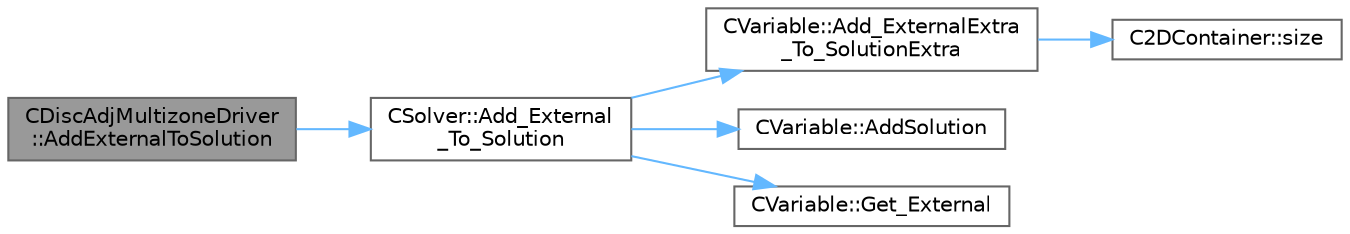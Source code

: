 digraph "CDiscAdjMultizoneDriver::AddExternalToSolution"
{
 // LATEX_PDF_SIZE
  bgcolor="transparent";
  edge [fontname=Helvetica,fontsize=10,labelfontname=Helvetica,labelfontsize=10];
  node [fontname=Helvetica,fontsize=10,shape=box,height=0.2,width=0.4];
  rankdir="LR";
  Node1 [id="Node000001",label="CDiscAdjMultizoneDriver\l::AddExternalToSolution",height=0.2,width=0.4,color="gray40", fillcolor="grey60", style="filled", fontcolor="black",tooltip="Add External_Old vector to Solution."];
  Node1 -> Node2 [id="edge1_Node000001_Node000002",color="steelblue1",style="solid",tooltip=" "];
  Node2 [id="Node000002",label="CSolver::Add_External\l_To_Solution",height=0.2,width=0.4,color="grey40", fillcolor="white", style="filled",URL="$classCSolver.html#a0ece4e9ec78dcbcb3b9d980f01f7b17c",tooltip="Add External to Solution vector."];
  Node2 -> Node3 [id="edge2_Node000002_Node000003",color="steelblue1",style="solid",tooltip=" "];
  Node3 [id="Node000003",label="CVariable::Add_ExternalExtra\l_To_SolutionExtra",height=0.2,width=0.4,color="grey40", fillcolor="white", style="filled",URL="$classCVariable.html#a763268a9c4a2e25b871117743251463c",tooltip="Add the external contribution to the solution for the extra adjoint solutions."];
  Node3 -> Node4 [id="edge3_Node000003_Node000004",color="steelblue1",style="solid",tooltip=" "];
  Node4 [id="Node000004",label="C2DContainer::size",height=0.2,width=0.4,color="grey40", fillcolor="white", style="filled",URL="$classC2DContainer.html#a8278113dbcf54123f9852e7e44583759",tooltip=" "];
  Node2 -> Node5 [id="edge4_Node000002_Node000005",color="steelblue1",style="solid",tooltip=" "];
  Node5 [id="Node000005",label="CVariable::AddSolution",height=0.2,width=0.4,color="grey40", fillcolor="white", style="filled",URL="$classCVariable.html#acb44f7d71d6e55b18bd008b704327f4a",tooltip="Add a value to the solution."];
  Node2 -> Node6 [id="edge5_Node000002_Node000006",color="steelblue1",style="solid",tooltip=" "];
  Node6 [id="Node000006",label="CVariable::Get_External",height=0.2,width=0.4,color="grey40", fillcolor="white", style="filled",URL="$classCVariable.html#a6633a1dbaf261a30eb1323975cc0ecda",tooltip="Get the external contributions of the problem."];
}
